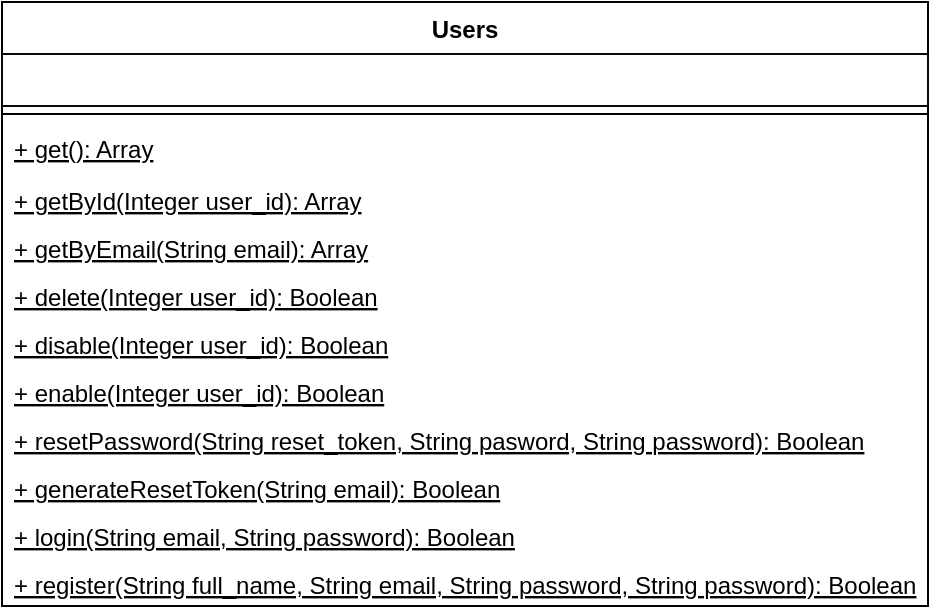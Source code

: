<mxfile version="12.1.3" type="device" pages="1"><diagram id="suFW00RrbFJucFXyuTu0" name="Page-1"><mxGraphModel dx="541" dy="328" grid="0" gridSize="10" guides="1" tooltips="1" connect="1" arrows="1" fold="1" page="0" pageScale="1" pageWidth="100" pageHeight="100" math="0" shadow="0"><root><mxCell id="0"/><mxCell id="1" parent="0"/><mxCell id="g-_HkbGLlWpZiEYfZ6_6-2" value="Users" style="swimlane;fontStyle=1;align=center;verticalAlign=top;childLayout=stackLayout;horizontal=1;startSize=26;horizontalStack=0;resizeParent=1;resizeParentMax=0;resizeLast=0;collapsible=1;marginBottom=0;" vertex="1" parent="1"><mxGeometry x="21" y="10" width="463" height="302" as="geometry"/></mxCell><mxCell id="g-_HkbGLlWpZiEYfZ6_6-3" value="" style="text;strokeColor=#0A0A0A;fillColor=none;align=left;verticalAlign=top;spacingLeft=4;spacingRight=4;overflow=hidden;rotatable=0;points=[[0,0.5],[1,0.5]];portConstraint=eastwest;fontStyle=4" vertex="1" parent="g-_HkbGLlWpZiEYfZ6_6-2"><mxGeometry y="26" width="463" height="26" as="geometry"/></mxCell><mxCell id="g-_HkbGLlWpZiEYfZ6_6-4" value="" style="line;strokeWidth=1;fillColor=none;align=left;verticalAlign=middle;spacingTop=-1;spacingLeft=3;spacingRight=3;rotatable=0;labelPosition=right;points=[];portConstraint=eastwest;" vertex="1" parent="g-_HkbGLlWpZiEYfZ6_6-2"><mxGeometry y="52" width="463" height="8" as="geometry"/></mxCell><mxCell id="g-_HkbGLlWpZiEYfZ6_6-6" value="+ get(): Array" style="text;strokeColor=none;fillColor=none;align=left;verticalAlign=top;spacingLeft=4;spacingRight=4;overflow=hidden;rotatable=0;points=[[0,0.5],[1,0.5]];portConstraint=eastwest;fontStyle=4" vertex="1" parent="g-_HkbGLlWpZiEYfZ6_6-2"><mxGeometry y="60" width="463" height="26" as="geometry"/></mxCell><mxCell id="g-_HkbGLlWpZiEYfZ6_6-7" value="+ getById(Integer user_id): Array" style="text;strokeColor=none;fillColor=none;align=left;verticalAlign=top;spacingLeft=4;spacingRight=4;overflow=hidden;rotatable=0;points=[[0,0.5],[1,0.5]];portConstraint=eastwest;fontStyle=4" vertex="1" parent="g-_HkbGLlWpZiEYfZ6_6-2"><mxGeometry y="86" width="463" height="24" as="geometry"/></mxCell><mxCell id="g-_HkbGLlWpZiEYfZ6_6-13" value="+ getByEmail(String email): Array" style="text;strokeColor=none;fillColor=none;align=left;verticalAlign=top;spacingLeft=4;spacingRight=4;overflow=hidden;rotatable=0;points=[[0,0.5],[1,0.5]];portConstraint=eastwest;fontStyle=4" vertex="1" parent="g-_HkbGLlWpZiEYfZ6_6-2"><mxGeometry y="110" width="463" height="24" as="geometry"/></mxCell><mxCell id="g-_HkbGLlWpZiEYfZ6_6-14" value="+ delete(Integer user_id): Boolean" style="text;strokeColor=none;fillColor=none;align=left;verticalAlign=top;spacingLeft=4;spacingRight=4;overflow=hidden;rotatable=0;points=[[0,0.5],[1,0.5]];portConstraint=eastwest;fontStyle=4" vertex="1" parent="g-_HkbGLlWpZiEYfZ6_6-2"><mxGeometry y="134" width="463" height="24" as="geometry"/></mxCell><mxCell id="g-_HkbGLlWpZiEYfZ6_6-15" value="+ disable(Integer user_id): Boolean" style="text;strokeColor=none;fillColor=none;align=left;verticalAlign=top;spacingLeft=4;spacingRight=4;overflow=hidden;rotatable=0;points=[[0,0.5],[1,0.5]];portConstraint=eastwest;fontStyle=4" vertex="1" parent="g-_HkbGLlWpZiEYfZ6_6-2"><mxGeometry y="158" width="463" height="24" as="geometry"/></mxCell><mxCell id="g-_HkbGLlWpZiEYfZ6_6-16" value="+ enable(Integer user_id): Boolean" style="text;strokeColor=none;fillColor=none;align=left;verticalAlign=top;spacingLeft=4;spacingRight=4;overflow=hidden;rotatable=0;points=[[0,0.5],[1,0.5]];portConstraint=eastwest;fontStyle=4" vertex="1" parent="g-_HkbGLlWpZiEYfZ6_6-2"><mxGeometry y="182" width="463" height="24" as="geometry"/></mxCell><mxCell id="g-_HkbGLlWpZiEYfZ6_6-17" value="+ resetPassword(String reset_token, String pasword, String password): Boolean" style="text;strokeColor=none;fillColor=none;align=left;verticalAlign=top;spacingLeft=4;spacingRight=4;overflow=hidden;rotatable=0;points=[[0,0.5],[1,0.5]];portConstraint=eastwest;fontStyle=4" vertex="1" parent="g-_HkbGLlWpZiEYfZ6_6-2"><mxGeometry y="206" width="463" height="24" as="geometry"/></mxCell><mxCell id="g-_HkbGLlWpZiEYfZ6_6-18" value="+ generateResetToken(String email): Boolean" style="text;strokeColor=none;fillColor=none;align=left;verticalAlign=top;spacingLeft=4;spacingRight=4;overflow=hidden;rotatable=0;points=[[0,0.5],[1,0.5]];portConstraint=eastwest;fontStyle=4" vertex="1" parent="g-_HkbGLlWpZiEYfZ6_6-2"><mxGeometry y="230" width="463" height="24" as="geometry"/></mxCell><mxCell id="g-_HkbGLlWpZiEYfZ6_6-19" value="+ login(String email, String password): Boolean" style="text;strokeColor=none;fillColor=none;align=left;verticalAlign=top;spacingLeft=4;spacingRight=4;overflow=hidden;rotatable=0;points=[[0,0.5],[1,0.5]];portConstraint=eastwest;fontStyle=4" vertex="1" parent="g-_HkbGLlWpZiEYfZ6_6-2"><mxGeometry y="254" width="463" height="24" as="geometry"/></mxCell><mxCell id="g-_HkbGLlWpZiEYfZ6_6-20" value="+ register(String full_name, String email, String password, String password): Boolean" style="text;strokeColor=none;fillColor=none;align=left;verticalAlign=top;spacingLeft=4;spacingRight=4;overflow=hidden;rotatable=0;points=[[0,0.5],[1,0.5]];portConstraint=eastwest;fontStyle=4" vertex="1" parent="g-_HkbGLlWpZiEYfZ6_6-2"><mxGeometry y="278" width="463" height="24" as="geometry"/></mxCell></root></mxGraphModel></diagram></mxfile>